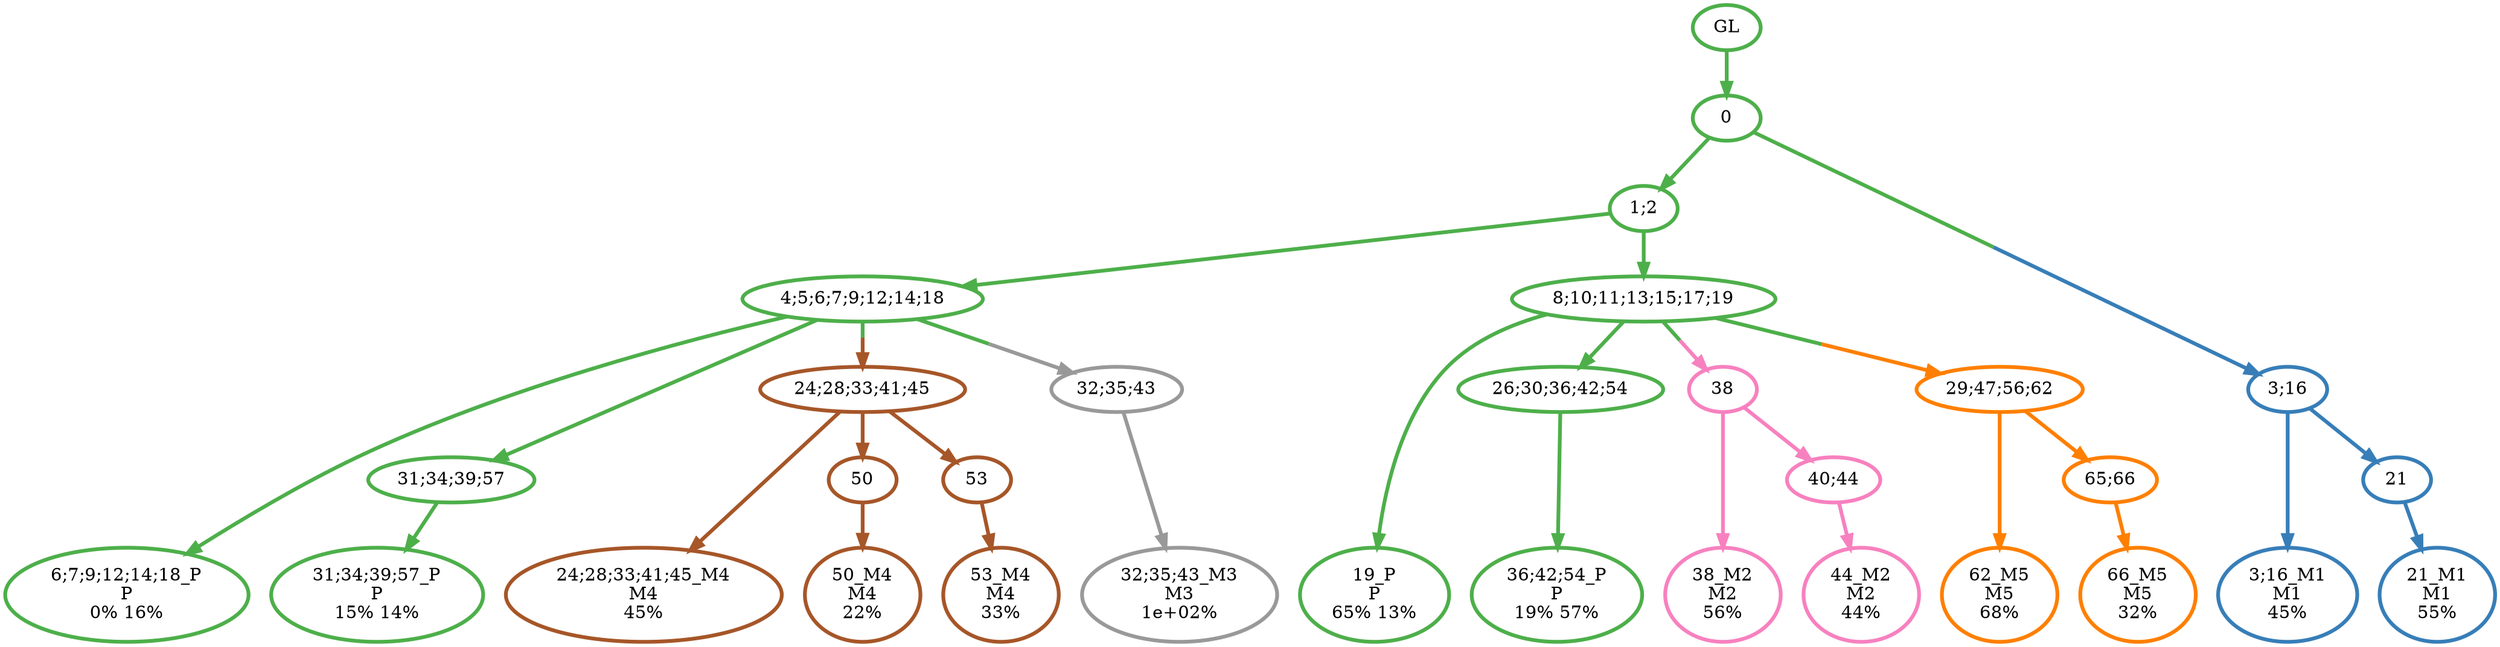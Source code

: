 digraph T {
	{
		rank=same
		26 [penwidth=3,colorscheme=set19,color=3,label="6;7;9;12;14;18_P\nP\n0% 16%"]
		24 [penwidth=3,colorscheme=set19,color=3,label="31;34;39;57_P\nP\n15% 14%"]
		22 [penwidth=3,colorscheme=set19,color=3,label="19_P\nP\n65% 13%"]
		20 [penwidth=3,colorscheme=set19,color=3,label="36;42;54_P\nP\n19% 57%"]
		19 [penwidth=3,colorscheme=set19,color=2,label="3;16_M1\nM1\n45%"]
		17 [penwidth=3,colorscheme=set19,color=2,label="21_M1\nM1\n55%"]
		15 [penwidth=3,colorscheme=set19,color=8,label="38_M2\nM2\n56%"]
		13 [penwidth=3,colorscheme=set19,color=8,label="44_M2\nM2\n44%"]
		12 [penwidth=3,colorscheme=set19,color=9,label="32;35;43_M3\nM3\n1e+02%"]
		11 [penwidth=3,colorscheme=set19,color=7,label="24;28;33;41;45_M4\nM4\n45%"]
		9 [penwidth=3,colorscheme=set19,color=7,label="50_M4\nM4\n22%"]
		7 [penwidth=3,colorscheme=set19,color=7,label="53_M4\nM4\n33%"]
		6 [penwidth=3,colorscheme=set19,color=5,label="62_M5\nM5\n68%"]
		4 [penwidth=3,colorscheme=set19,color=5,label="66_M5\nM5\n32%"]
	}
	30 [penwidth=3,colorscheme=set19,color=3,label="GL"]
	29 [penwidth=3,colorscheme=set19,color=3,label="0"]
	28 [penwidth=3,colorscheme=set19,color=3,label="1;2"]
	27 [penwidth=3,colorscheme=set19,color=3,label="4;5;6;7;9;12;14;18"]
	25 [penwidth=3,colorscheme=set19,color=3,label="31;34;39;57"]
	23 [penwidth=3,colorscheme=set19,color=3,label="8;10;11;13;15;17;19"]
	21 [penwidth=3,colorscheme=set19,color=3,label="26;30;36;42;54"]
	18 [penwidth=3,colorscheme=set19,color=2,label="21"]
	16 [penwidth=3,colorscheme=set19,color=8,label="38"]
	14 [penwidth=3,colorscheme=set19,color=8,label="40;44"]
	10 [penwidth=3,colorscheme=set19,color=7,label="50"]
	8 [penwidth=3,colorscheme=set19,color=7,label="53"]
	5 [penwidth=3,colorscheme=set19,color=5,label="65;66"]
	3 [penwidth=3,colorscheme=set19,color=5,label="29;47;56;62"]
	2 [penwidth=3,colorscheme=set19,color=7,label="24;28;33;41;45"]
	1 [penwidth=3,colorscheme=set19,color=9,label="32;35;43"]
	0 [penwidth=3,colorscheme=set19,color=2,label="3;16"]
	30 -> 29 [penwidth=3,colorscheme=set19,color=3]
	29 -> 28 [penwidth=3,colorscheme=set19,color=3]
	29 -> 0 [penwidth=3,colorscheme=set19,color="3;0.5:2"]
	28 -> 23 [penwidth=3,colorscheme=set19,color=3]
	28 -> 27 [penwidth=3,colorscheme=set19,color=3]
	27 -> 26 [penwidth=3,colorscheme=set19,color=3]
	27 -> 25 [penwidth=3,colorscheme=set19,color=3]
	27 -> 2 [penwidth=3,colorscheme=set19,color="3;0.5:7"]
	27 -> 1 [penwidth=3,colorscheme=set19,color="3;0.5:9"]
	25 -> 24 [penwidth=3,colorscheme=set19,color=3]
	23 -> 22 [penwidth=3,colorscheme=set19,color=3]
	23 -> 21 [penwidth=3,colorscheme=set19,color=3]
	23 -> 16 [penwidth=3,colorscheme=set19,color="3;0.5:8"]
	23 -> 3 [penwidth=3,colorscheme=set19,color="3;0.5:5"]
	21 -> 20 [penwidth=3,colorscheme=set19,color=3]
	18 -> 17 [penwidth=3,colorscheme=set19,color=2]
	16 -> 15 [penwidth=3,colorscheme=set19,color=8]
	16 -> 14 [penwidth=3,colorscheme=set19,color=8]
	14 -> 13 [penwidth=3,colorscheme=set19,color=8]
	10 -> 9 [penwidth=3,colorscheme=set19,color=7]
	8 -> 7 [penwidth=3,colorscheme=set19,color=7]
	5 -> 4 [penwidth=3,colorscheme=set19,color=5]
	3 -> 6 [penwidth=3,colorscheme=set19,color=5]
	3 -> 5 [penwidth=3,colorscheme=set19,color=5]
	2 -> 11 [penwidth=3,colorscheme=set19,color=7]
	2 -> 10 [penwidth=3,colorscheme=set19,color=7]
	2 -> 8 [penwidth=3,colorscheme=set19,color=7]
	1 -> 12 [penwidth=3,colorscheme=set19,color=9]
	0 -> 19 [penwidth=3,colorscheme=set19,color=2]
	0 -> 18 [penwidth=3,colorscheme=set19,color=2]
}
